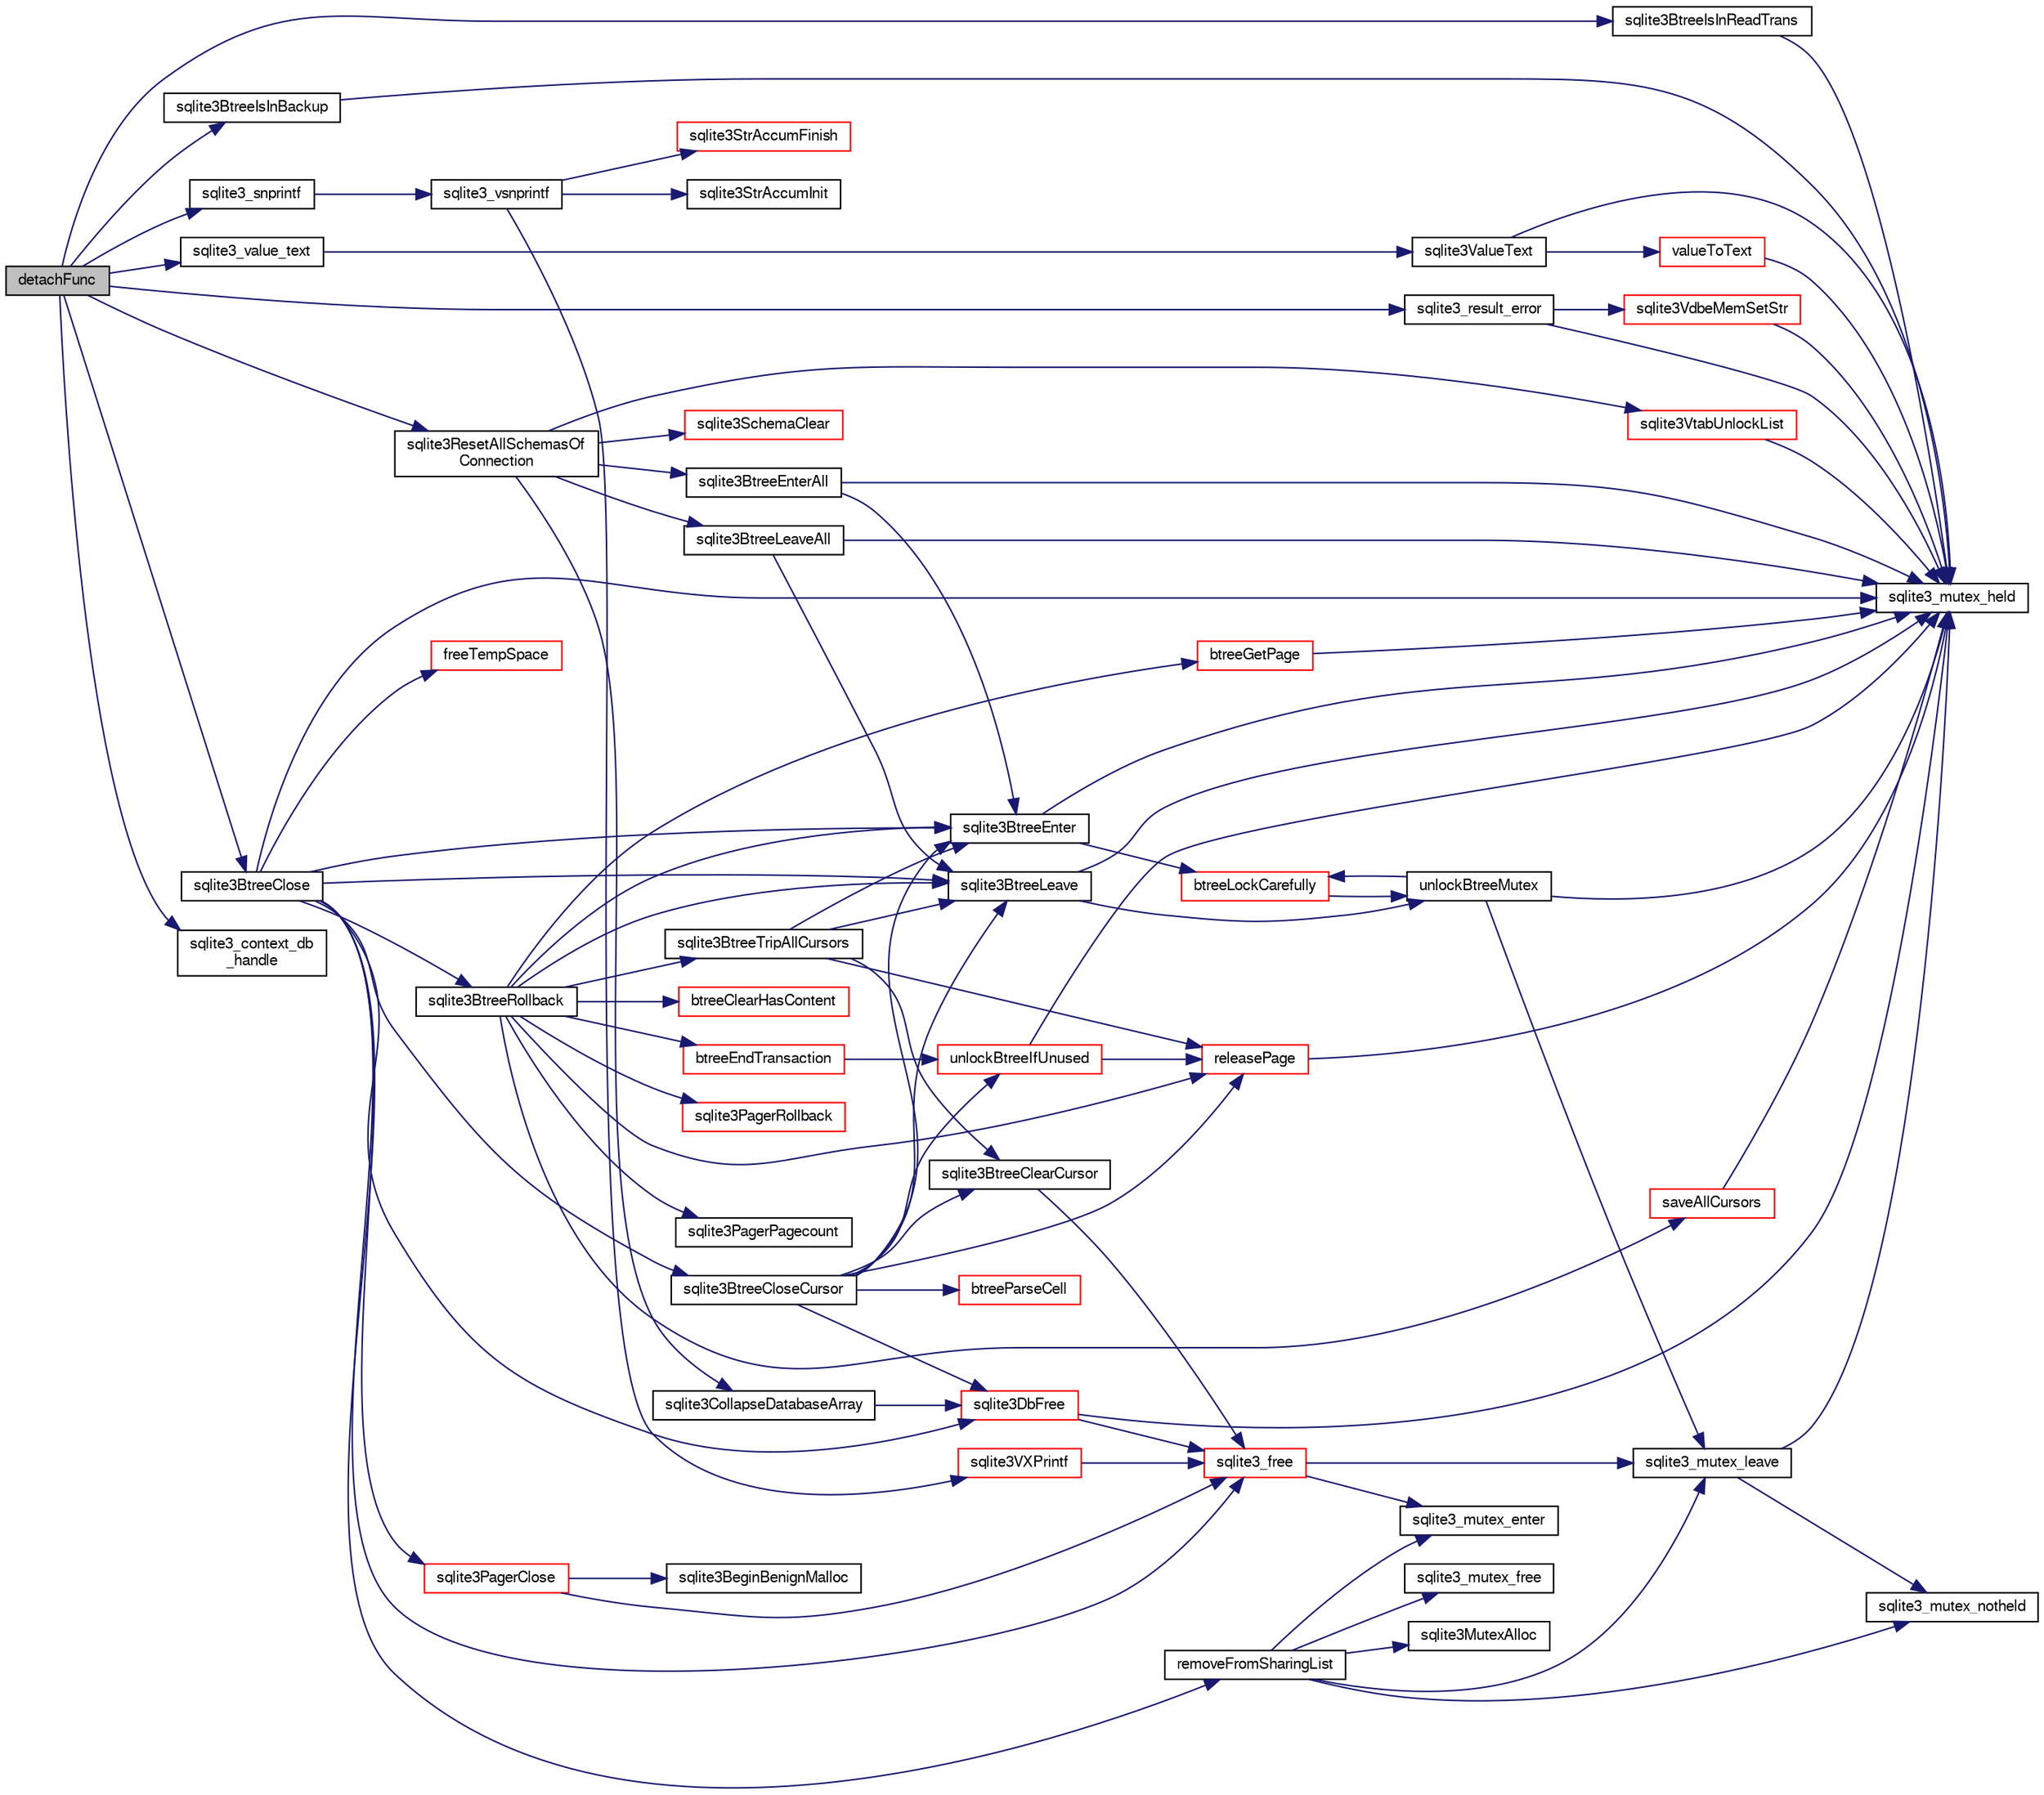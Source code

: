 digraph "detachFunc"
{
  edge [fontname="FreeSans",fontsize="10",labelfontname="FreeSans",labelfontsize="10"];
  node [fontname="FreeSans",fontsize="10",shape=record];
  rankdir="LR";
  Node87951 [label="detachFunc",height=0.2,width=0.4,color="black", fillcolor="grey75", style="filled", fontcolor="black"];
  Node87951 -> Node87952 [color="midnightblue",fontsize="10",style="solid",fontname="FreeSans"];
  Node87952 [label="sqlite3_value_text",height=0.2,width=0.4,color="black", fillcolor="white", style="filled",URL="$sqlite3_8c.html#aef2ace3239e6dd59c74110faa70f8171"];
  Node87952 -> Node87953 [color="midnightblue",fontsize="10",style="solid",fontname="FreeSans"];
  Node87953 [label="sqlite3ValueText",height=0.2,width=0.4,color="black", fillcolor="white", style="filled",URL="$sqlite3_8c.html#ad567a94e52d1adf81f4857fdba00a59b"];
  Node87953 -> Node87954 [color="midnightblue",fontsize="10",style="solid",fontname="FreeSans"];
  Node87954 [label="sqlite3_mutex_held",height=0.2,width=0.4,color="black", fillcolor="white", style="filled",URL="$sqlite3_8c.html#acf77da68932b6bc163c5e68547ecc3e7"];
  Node87953 -> Node87955 [color="midnightblue",fontsize="10",style="solid",fontname="FreeSans"];
  Node87955 [label="valueToText",height=0.2,width=0.4,color="red", fillcolor="white", style="filled",URL="$sqlite3_8c.html#abded1c4848e5c5901949c02af499044c"];
  Node87955 -> Node87954 [color="midnightblue",fontsize="10",style="solid",fontname="FreeSans"];
  Node87951 -> Node88070 [color="midnightblue",fontsize="10",style="solid",fontname="FreeSans"];
  Node88070 [label="sqlite3_context_db\l_handle",height=0.2,width=0.4,color="black", fillcolor="white", style="filled",URL="$sqlite3_8c.html#a4b82e673c3dcc88c179e2bae5629fa60"];
  Node87951 -> Node88147 [color="midnightblue",fontsize="10",style="solid",fontname="FreeSans"];
  Node88147 [label="sqlite3_snprintf",height=0.2,width=0.4,color="black", fillcolor="white", style="filled",URL="$sqlite3_8c.html#aa2695a752e971577f5784122f2013c40"];
  Node88147 -> Node88148 [color="midnightblue",fontsize="10",style="solid",fontname="FreeSans"];
  Node88148 [label="sqlite3_vsnprintf",height=0.2,width=0.4,color="black", fillcolor="white", style="filled",URL="$sqlite3_8c.html#a0862c03aea71d62847e452aa655add42"];
  Node88148 -> Node88002 [color="midnightblue",fontsize="10",style="solid",fontname="FreeSans"];
  Node88002 [label="sqlite3StrAccumInit",height=0.2,width=0.4,color="black", fillcolor="white", style="filled",URL="$sqlite3_8c.html#aabf95e113b9d54d519cd15a56215f560"];
  Node88148 -> Node88003 [color="midnightblue",fontsize="10",style="solid",fontname="FreeSans"];
  Node88003 [label="sqlite3VXPrintf",height=0.2,width=0.4,color="red", fillcolor="white", style="filled",URL="$sqlite3_8c.html#a63c25806c9bd4a2b76f9a0eb232c6bde"];
  Node88003 -> Node87975 [color="midnightblue",fontsize="10",style="solid",fontname="FreeSans"];
  Node87975 [label="sqlite3_free",height=0.2,width=0.4,color="red", fillcolor="white", style="filled",URL="$sqlite3_8c.html#a6552349e36a8a691af5487999ab09519"];
  Node87975 -> Node87965 [color="midnightblue",fontsize="10",style="solid",fontname="FreeSans"];
  Node87965 [label="sqlite3_mutex_enter",height=0.2,width=0.4,color="black", fillcolor="white", style="filled",URL="$sqlite3_8c.html#a1c12cde690bd89f104de5cbad12a6bf5"];
  Node87975 -> Node87970 [color="midnightblue",fontsize="10",style="solid",fontname="FreeSans"];
  Node87970 [label="sqlite3_mutex_leave",height=0.2,width=0.4,color="black", fillcolor="white", style="filled",URL="$sqlite3_8c.html#a5838d235601dbd3c1fa993555c6bcc93"];
  Node87970 -> Node87954 [color="midnightblue",fontsize="10",style="solid",fontname="FreeSans"];
  Node87970 -> Node87971 [color="midnightblue",fontsize="10",style="solid",fontname="FreeSans"];
  Node87971 [label="sqlite3_mutex_notheld",height=0.2,width=0.4,color="black", fillcolor="white", style="filled",URL="$sqlite3_8c.html#a83967c837c1c000d3b5adcfaa688f5dc"];
  Node88148 -> Node88027 [color="midnightblue",fontsize="10",style="solid",fontname="FreeSans"];
  Node88027 [label="sqlite3StrAccumFinish",height=0.2,width=0.4,color="red", fillcolor="white", style="filled",URL="$sqlite3_8c.html#adb7f26b10ac1b847db6f000ef4c2e2ba"];
  Node87951 -> Node88234 [color="midnightblue",fontsize="10",style="solid",fontname="FreeSans"];
  Node88234 [label="sqlite3BtreeIsInReadTrans",height=0.2,width=0.4,color="black", fillcolor="white", style="filled",URL="$sqlite3_8c.html#a042d03b5e23a171bdb511e326a06b663"];
  Node88234 -> Node87954 [color="midnightblue",fontsize="10",style="solid",fontname="FreeSans"];
  Node87951 -> Node88235 [color="midnightblue",fontsize="10",style="solid",fontname="FreeSans"];
  Node88235 [label="sqlite3BtreeIsInBackup",height=0.2,width=0.4,color="black", fillcolor="white", style="filled",URL="$sqlite3_8c.html#a4ad2890226605ffb8d4cbc85a1d1b74a"];
  Node88235 -> Node87954 [color="midnightblue",fontsize="10",style="solid",fontname="FreeSans"];
  Node87951 -> Node88236 [color="midnightblue",fontsize="10",style="solid",fontname="FreeSans"];
  Node88236 [label="sqlite3BtreeClose",height=0.2,width=0.4,color="black", fillcolor="white", style="filled",URL="$sqlite3_8c.html#a729b65009b66a99200496b09c124df01"];
  Node88236 -> Node87954 [color="midnightblue",fontsize="10",style="solid",fontname="FreeSans"];
  Node88236 -> Node88237 [color="midnightblue",fontsize="10",style="solid",fontname="FreeSans"];
  Node88237 [label="sqlite3BtreeEnter",height=0.2,width=0.4,color="black", fillcolor="white", style="filled",URL="$sqlite3_8c.html#afa05d700ca373993fe6b0525b867feff"];
  Node88237 -> Node87954 [color="midnightblue",fontsize="10",style="solid",fontname="FreeSans"];
  Node88237 -> Node88238 [color="midnightblue",fontsize="10",style="solid",fontname="FreeSans"];
  Node88238 [label="btreeLockCarefully",height=0.2,width=0.4,color="red", fillcolor="white", style="filled",URL="$sqlite3_8c.html#a796746b1c1e4d6926960636bd74c79d7"];
  Node88238 -> Node88240 [color="midnightblue",fontsize="10",style="solid",fontname="FreeSans"];
  Node88240 [label="unlockBtreeMutex",height=0.2,width=0.4,color="black", fillcolor="white", style="filled",URL="$sqlite3_8c.html#a29bc7d1c753dfa2af9fb296b7dc19a4a"];
  Node88240 -> Node87954 [color="midnightblue",fontsize="10",style="solid",fontname="FreeSans"];
  Node88240 -> Node87970 [color="midnightblue",fontsize="10",style="solid",fontname="FreeSans"];
  Node88240 -> Node88238 [color="midnightblue",fontsize="10",style="solid",fontname="FreeSans"];
  Node88236 -> Node88242 [color="midnightblue",fontsize="10",style="solid",fontname="FreeSans"];
  Node88242 [label="sqlite3BtreeCloseCursor",height=0.2,width=0.4,color="black", fillcolor="white", style="filled",URL="$sqlite3_8c.html#a7f494da0a512d247d690d6bc19397791"];
  Node88242 -> Node88237 [color="midnightblue",fontsize="10",style="solid",fontname="FreeSans"];
  Node88242 -> Node88243 [color="midnightblue",fontsize="10",style="solid",fontname="FreeSans"];
  Node88243 [label="sqlite3BtreeClearCursor",height=0.2,width=0.4,color="black", fillcolor="white", style="filled",URL="$sqlite3_8c.html#ad53903979a58184b0d15593e6f98d9c5"];
  Node88243 -> Node87975 [color="midnightblue",fontsize="10",style="solid",fontname="FreeSans"];
  Node88242 -> Node88244 [color="midnightblue",fontsize="10",style="solid",fontname="FreeSans"];
  Node88244 [label="releasePage",height=0.2,width=0.4,color="red", fillcolor="white", style="filled",URL="$sqlite3_8c.html#a92c6fb14f9bcf117440c35116c26d6c4"];
  Node88244 -> Node87954 [color="midnightblue",fontsize="10",style="solid",fontname="FreeSans"];
  Node88242 -> Node88374 [color="midnightblue",fontsize="10",style="solid",fontname="FreeSans"];
  Node88374 [label="unlockBtreeIfUnused",height=0.2,width=0.4,color="red", fillcolor="white", style="filled",URL="$sqlite3_8c.html#ada198bfad4d2c61e88bd9317e98cc96c"];
  Node88374 -> Node87954 [color="midnightblue",fontsize="10",style="solid",fontname="FreeSans"];
  Node88374 -> Node88244 [color="midnightblue",fontsize="10",style="solid",fontname="FreeSans"];
  Node88242 -> Node87973 [color="midnightblue",fontsize="10",style="solid",fontname="FreeSans"];
  Node87973 [label="sqlite3DbFree",height=0.2,width=0.4,color="red", fillcolor="white", style="filled",URL="$sqlite3_8c.html#ac70ab821a6607b4a1b909582dc37a069"];
  Node87973 -> Node87954 [color="midnightblue",fontsize="10",style="solid",fontname="FreeSans"];
  Node87973 -> Node87975 [color="midnightblue",fontsize="10",style="solid",fontname="FreeSans"];
  Node88242 -> Node88304 [color="midnightblue",fontsize="10",style="solid",fontname="FreeSans"];
  Node88304 [label="sqlite3BtreeLeave",height=0.2,width=0.4,color="black", fillcolor="white", style="filled",URL="$sqlite3_8c.html#a460e4f89d1aeef4b4d334cfe8165da89"];
  Node88304 -> Node88240 [color="midnightblue",fontsize="10",style="solid",fontname="FreeSans"];
  Node88304 -> Node87954 [color="midnightblue",fontsize="10",style="solid",fontname="FreeSans"];
  Node88242 -> Node88376 [color="midnightblue",fontsize="10",style="solid",fontname="FreeSans"];
  Node88376 [label="btreeParseCell",height=0.2,width=0.4,color="red", fillcolor="white", style="filled",URL="$sqlite3_8c.html#a021501c1cbcd07489dd287ea657edaac"];
  Node88236 -> Node88378 [color="midnightblue",fontsize="10",style="solid",fontname="FreeSans"];
  Node88378 [label="sqlite3BtreeRollback",height=0.2,width=0.4,color="black", fillcolor="white", style="filled",URL="$sqlite3_8c.html#a317473acdafdd688385c8954f09de186"];
  Node88378 -> Node88237 [color="midnightblue",fontsize="10",style="solid",fontname="FreeSans"];
  Node88378 -> Node88379 [color="midnightblue",fontsize="10",style="solid",fontname="FreeSans"];
  Node88379 [label="saveAllCursors",height=0.2,width=0.4,color="red", fillcolor="white", style="filled",URL="$sqlite3_8c.html#add0c7a5086792caf465148beaadb913d"];
  Node88379 -> Node87954 [color="midnightblue",fontsize="10",style="solid",fontname="FreeSans"];
  Node88378 -> Node88392 [color="midnightblue",fontsize="10",style="solid",fontname="FreeSans"];
  Node88392 [label="sqlite3BtreeTripAllCursors",height=0.2,width=0.4,color="black", fillcolor="white", style="filled",URL="$sqlite3_8c.html#a7e94025b9bd56e9e9ccf148d1a0e1acf"];
  Node88392 -> Node88237 [color="midnightblue",fontsize="10",style="solid",fontname="FreeSans"];
  Node88392 -> Node88243 [color="midnightblue",fontsize="10",style="solid",fontname="FreeSans"];
  Node88392 -> Node88244 [color="midnightblue",fontsize="10",style="solid",fontname="FreeSans"];
  Node88392 -> Node88304 [color="midnightblue",fontsize="10",style="solid",fontname="FreeSans"];
  Node88378 -> Node88256 [color="midnightblue",fontsize="10",style="solid",fontname="FreeSans"];
  Node88256 [label="sqlite3PagerRollback",height=0.2,width=0.4,color="red", fillcolor="white", style="filled",URL="$sqlite3_8c.html#afdd2ecbb97b7a716892ff6bd10c7dfd0"];
  Node88378 -> Node88388 [color="midnightblue",fontsize="10",style="solid",fontname="FreeSans"];
  Node88388 [label="btreeGetPage",height=0.2,width=0.4,color="red", fillcolor="white", style="filled",URL="$sqlite3_8c.html#ac59679e30ceb0190614fbd19a7feb6de"];
  Node88388 -> Node87954 [color="midnightblue",fontsize="10",style="solid",fontname="FreeSans"];
  Node88378 -> Node88393 [color="midnightblue",fontsize="10",style="solid",fontname="FreeSans"];
  Node88393 [label="sqlite3PagerPagecount",height=0.2,width=0.4,color="black", fillcolor="white", style="filled",URL="$sqlite3_8c.html#ae82aaf561ce61faa15d4e228c45c3311"];
  Node88378 -> Node88244 [color="midnightblue",fontsize="10",style="solid",fontname="FreeSans"];
  Node88378 -> Node88394 [color="midnightblue",fontsize="10",style="solid",fontname="FreeSans"];
  Node88394 [label="btreeClearHasContent",height=0.2,width=0.4,color="red", fillcolor="white", style="filled",URL="$sqlite3_8c.html#ad76ff2727e128c649f8017fdc570bd06"];
  Node88378 -> Node88395 [color="midnightblue",fontsize="10",style="solid",fontname="FreeSans"];
  Node88395 [label="btreeEndTransaction",height=0.2,width=0.4,color="red", fillcolor="white", style="filled",URL="$sqlite3_8c.html#a7dd8138404b55de8be9623636f25488b"];
  Node88395 -> Node88374 [color="midnightblue",fontsize="10",style="solid",fontname="FreeSans"];
  Node88378 -> Node88304 [color="midnightblue",fontsize="10",style="solid",fontname="FreeSans"];
  Node88236 -> Node88304 [color="midnightblue",fontsize="10",style="solid",fontname="FreeSans"];
  Node88236 -> Node88398 [color="midnightblue",fontsize="10",style="solid",fontname="FreeSans"];
  Node88398 [label="removeFromSharingList",height=0.2,width=0.4,color="black", fillcolor="white", style="filled",URL="$sqlite3_8c.html#a7b1a8df3e1fcfc9e69c19633f0d08af3"];
  Node88398 -> Node87971 [color="midnightblue",fontsize="10",style="solid",fontname="FreeSans"];
  Node88398 -> Node87996 [color="midnightblue",fontsize="10",style="solid",fontname="FreeSans"];
  Node87996 [label="sqlite3MutexAlloc",height=0.2,width=0.4,color="black", fillcolor="white", style="filled",URL="$sqlite3_8c.html#a0e3f432ee581f6876b590e7ad7e84e19"];
  Node88398 -> Node87965 [color="midnightblue",fontsize="10",style="solid",fontname="FreeSans"];
  Node88398 -> Node88228 [color="midnightblue",fontsize="10",style="solid",fontname="FreeSans"];
  Node88228 [label="sqlite3_mutex_free",height=0.2,width=0.4,color="black", fillcolor="white", style="filled",URL="$sqlite3_8c.html#a2db2e72e08f6873afa9c61b0ec726fec"];
  Node88398 -> Node87970 [color="midnightblue",fontsize="10",style="solid",fontname="FreeSans"];
  Node88236 -> Node88399 [color="midnightblue",fontsize="10",style="solid",fontname="FreeSans"];
  Node88399 [label="sqlite3PagerClose",height=0.2,width=0.4,color="red", fillcolor="white", style="filled",URL="$sqlite3_8c.html#af94b1f96b60689fd09422cce2c85f53f"];
  Node88399 -> Node88049 [color="midnightblue",fontsize="10",style="solid",fontname="FreeSans"];
  Node88049 [label="sqlite3BeginBenignMalloc",height=0.2,width=0.4,color="black", fillcolor="white", style="filled",URL="$sqlite3_8c.html#a3344c0e2b1b6df701a1cb326602fac14"];
  Node88399 -> Node87975 [color="midnightblue",fontsize="10",style="solid",fontname="FreeSans"];
  Node88236 -> Node87973 [color="midnightblue",fontsize="10",style="solid",fontname="FreeSans"];
  Node88236 -> Node88430 [color="midnightblue",fontsize="10",style="solid",fontname="FreeSans"];
  Node88430 [label="freeTempSpace",height=0.2,width=0.4,color="red", fillcolor="white", style="filled",URL="$sqlite3_8c.html#aec277d601edd310860ca5a81c99ed411"];
  Node88236 -> Node87975 [color="midnightblue",fontsize="10",style="solid",fontname="FreeSans"];
  Node87951 -> Node88431 [color="midnightblue",fontsize="10",style="solid",fontname="FreeSans"];
  Node88431 [label="sqlite3ResetAllSchemasOf\lConnection",height=0.2,width=0.4,color="black", fillcolor="white", style="filled",URL="$sqlite3_8c.html#a2fc0d7e9d7e688a2a81ea4775dd12e33"];
  Node88431 -> Node88432 [color="midnightblue",fontsize="10",style="solid",fontname="FreeSans"];
  Node88432 [label="sqlite3BtreeEnterAll",height=0.2,width=0.4,color="black", fillcolor="white", style="filled",URL="$sqlite3_8c.html#a7e8c5e623a61d322d3622c3e6202d735"];
  Node88432 -> Node87954 [color="midnightblue",fontsize="10",style="solid",fontname="FreeSans"];
  Node88432 -> Node88237 [color="midnightblue",fontsize="10",style="solid",fontname="FreeSans"];
  Node88431 -> Node88433 [color="midnightblue",fontsize="10",style="solid",fontname="FreeSans"];
  Node88433 [label="sqlite3SchemaClear",height=0.2,width=0.4,color="red", fillcolor="white", style="filled",URL="$sqlite3_8c.html#a927c603430267e42c56ab38ca221322a"];
  Node88431 -> Node88467 [color="midnightblue",fontsize="10",style="solid",fontname="FreeSans"];
  Node88467 [label="sqlite3VtabUnlockList",height=0.2,width=0.4,color="red", fillcolor="white", style="filled",URL="$sqlite3_8c.html#a266b6e5487ec403a27fc6c6f852ff249"];
  Node88467 -> Node87954 [color="midnightblue",fontsize="10",style="solid",fontname="FreeSans"];
  Node88431 -> Node88595 [color="midnightblue",fontsize="10",style="solid",fontname="FreeSans"];
  Node88595 [label="sqlite3BtreeLeaveAll",height=0.2,width=0.4,color="black", fillcolor="white", style="filled",URL="$sqlite3_8c.html#a282e5f429eee8e0aebc7d18068ebccd2"];
  Node88595 -> Node87954 [color="midnightblue",fontsize="10",style="solid",fontname="FreeSans"];
  Node88595 -> Node88304 [color="midnightblue",fontsize="10",style="solid",fontname="FreeSans"];
  Node88431 -> Node88629 [color="midnightblue",fontsize="10",style="solid",fontname="FreeSans"];
  Node88629 [label="sqlite3CollapseDatabaseArray",height=0.2,width=0.4,color="black", fillcolor="white", style="filled",URL="$sqlite3_8c.html#aaa27b662e527cf1432dad05c49a389ce"];
  Node88629 -> Node87973 [color="midnightblue",fontsize="10",style="solid",fontname="FreeSans"];
  Node87951 -> Node88119 [color="midnightblue",fontsize="10",style="solid",fontname="FreeSans"];
  Node88119 [label="sqlite3_result_error",height=0.2,width=0.4,color="black", fillcolor="white", style="filled",URL="$sqlite3_8c.html#a577161e1b67908b94f47007aaa6ae4c4"];
  Node88119 -> Node87954 [color="midnightblue",fontsize="10",style="solid",fontname="FreeSans"];
  Node88119 -> Node88072 [color="midnightblue",fontsize="10",style="solid",fontname="FreeSans"];
  Node88072 [label="sqlite3VdbeMemSetStr",height=0.2,width=0.4,color="red", fillcolor="white", style="filled",URL="$sqlite3_8c.html#a9697bec7c3b512483638ea3646191d7d"];
  Node88072 -> Node87954 [color="midnightblue",fontsize="10",style="solid",fontname="FreeSans"];
}
